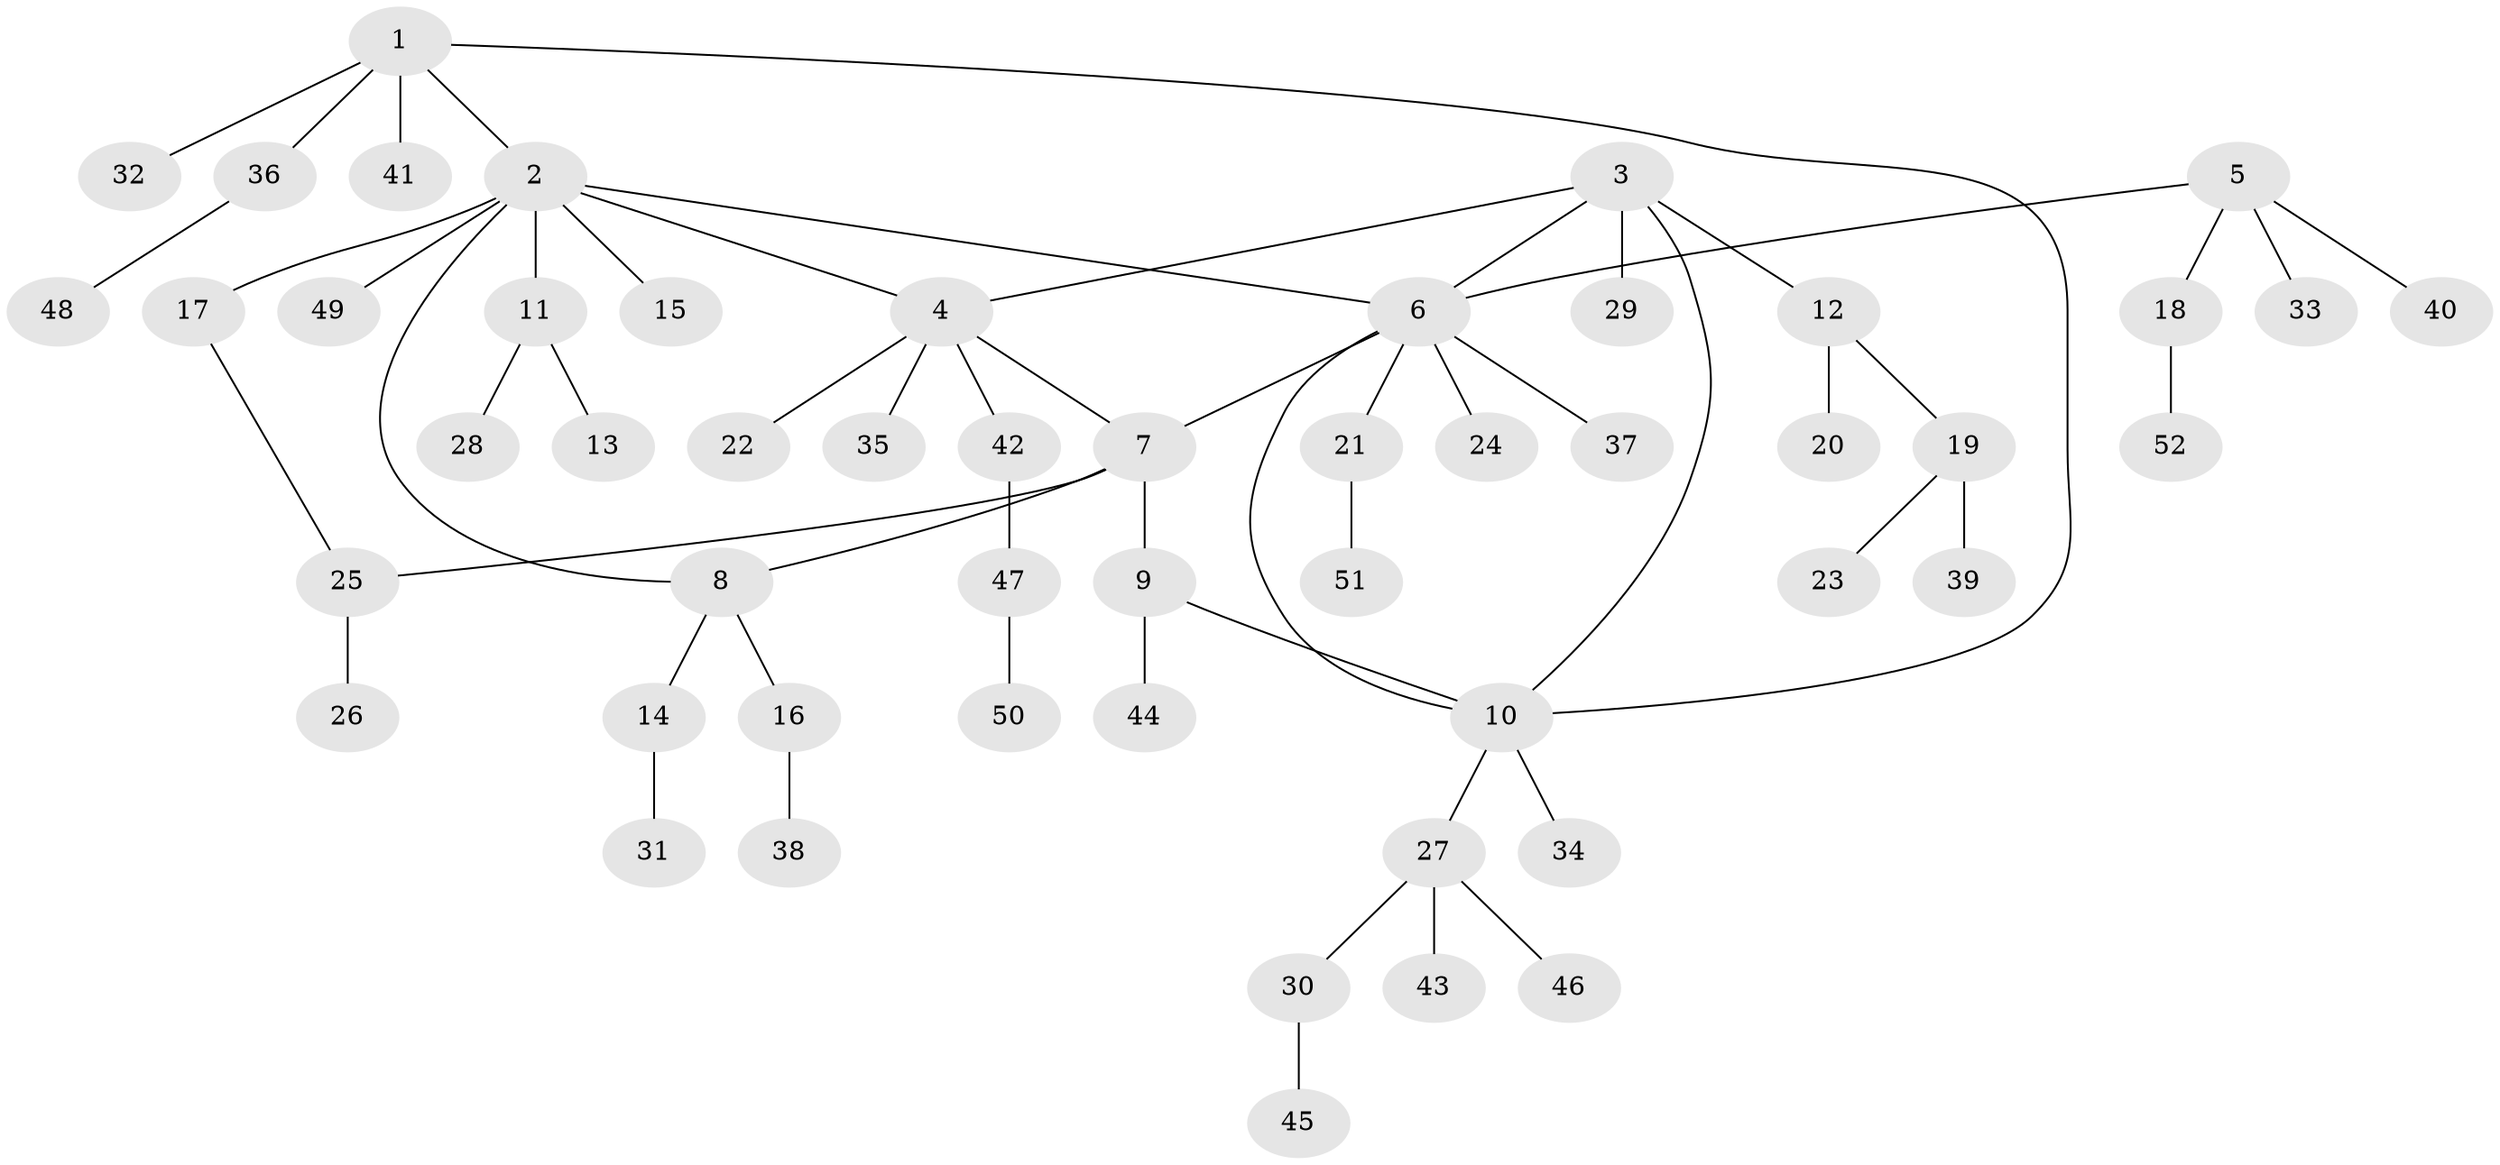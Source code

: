 // Generated by graph-tools (version 1.1) at 2025/11/02/27/25 16:11:37]
// undirected, 52 vertices, 58 edges
graph export_dot {
graph [start="1"]
  node [color=gray90,style=filled];
  1;
  2;
  3;
  4;
  5;
  6;
  7;
  8;
  9;
  10;
  11;
  12;
  13;
  14;
  15;
  16;
  17;
  18;
  19;
  20;
  21;
  22;
  23;
  24;
  25;
  26;
  27;
  28;
  29;
  30;
  31;
  32;
  33;
  34;
  35;
  36;
  37;
  38;
  39;
  40;
  41;
  42;
  43;
  44;
  45;
  46;
  47;
  48;
  49;
  50;
  51;
  52;
  1 -- 2;
  1 -- 10;
  1 -- 32;
  1 -- 36;
  1 -- 41;
  2 -- 4;
  2 -- 6;
  2 -- 8;
  2 -- 11;
  2 -- 15;
  2 -- 17;
  2 -- 49;
  3 -- 4;
  3 -- 6;
  3 -- 10;
  3 -- 12;
  3 -- 29;
  4 -- 7;
  4 -- 22;
  4 -- 35;
  4 -- 42;
  5 -- 6;
  5 -- 18;
  5 -- 33;
  5 -- 40;
  6 -- 7;
  6 -- 10;
  6 -- 21;
  6 -- 24;
  6 -- 37;
  7 -- 8;
  7 -- 9;
  7 -- 25;
  8 -- 14;
  8 -- 16;
  9 -- 10;
  9 -- 44;
  10 -- 27;
  10 -- 34;
  11 -- 13;
  11 -- 28;
  12 -- 19;
  12 -- 20;
  14 -- 31;
  16 -- 38;
  17 -- 25;
  18 -- 52;
  19 -- 23;
  19 -- 39;
  21 -- 51;
  25 -- 26;
  27 -- 30;
  27 -- 43;
  27 -- 46;
  30 -- 45;
  36 -- 48;
  42 -- 47;
  47 -- 50;
}
